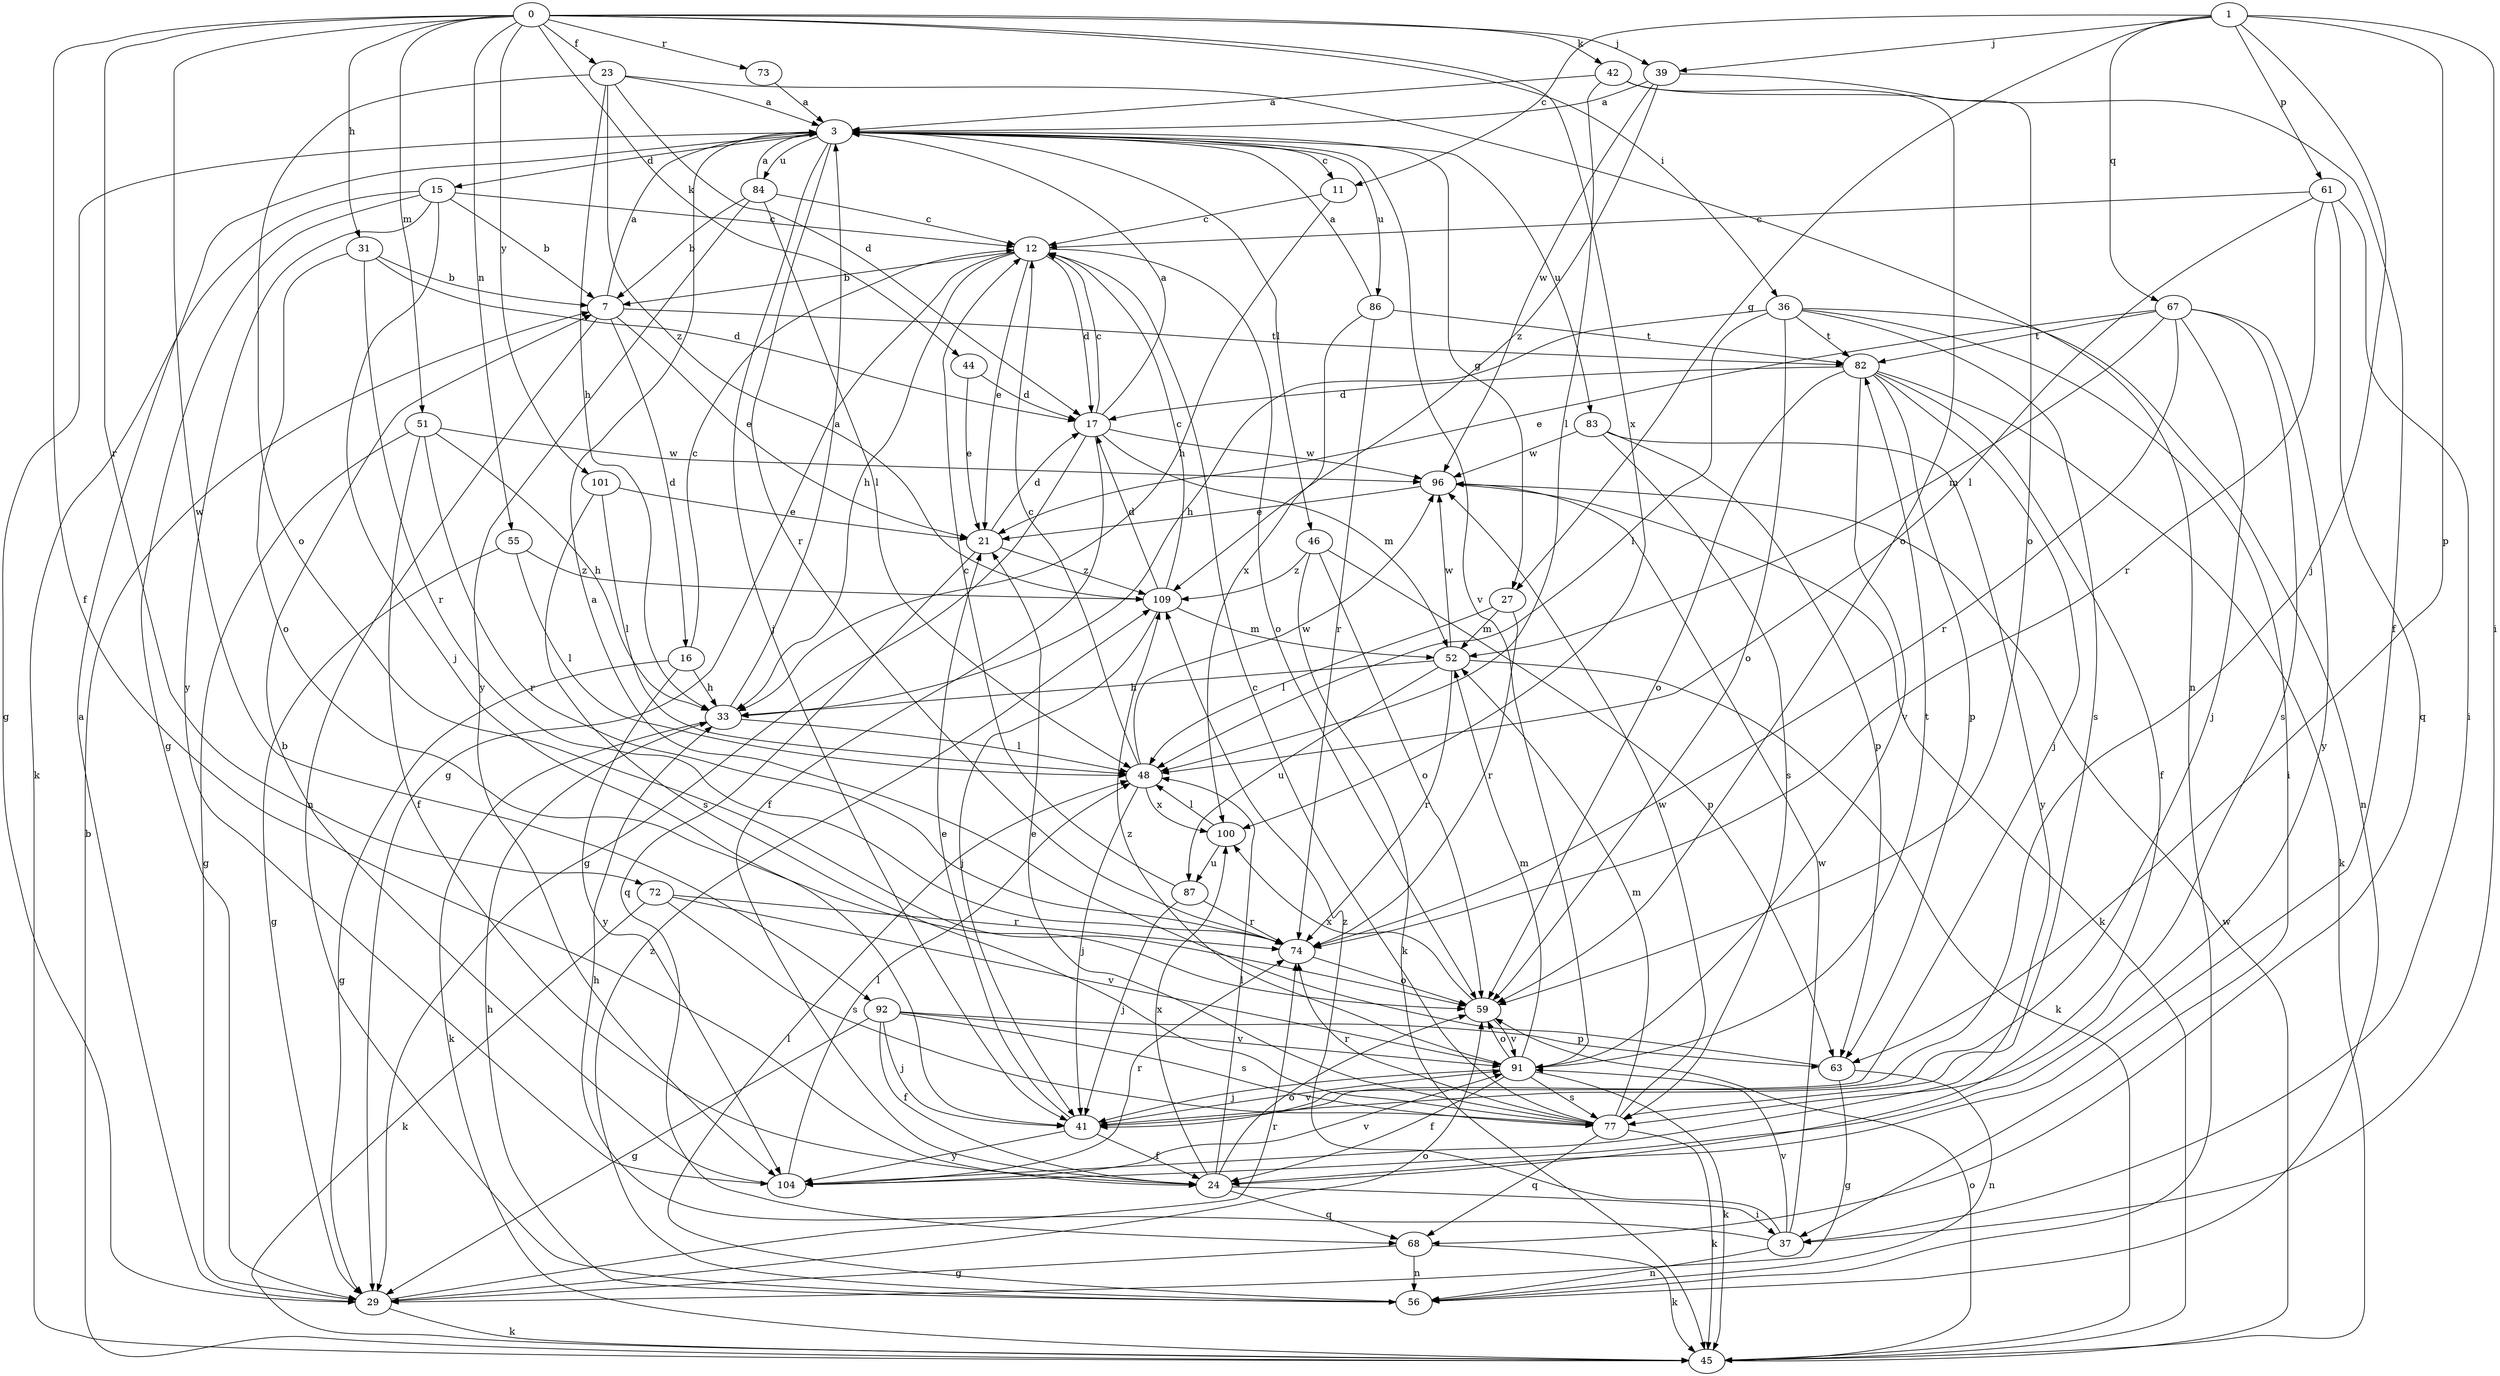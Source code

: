strict digraph  {
0;
1;
3;
7;
11;
12;
15;
16;
17;
21;
23;
24;
27;
29;
31;
33;
36;
37;
39;
41;
42;
44;
45;
46;
48;
51;
52;
55;
56;
59;
61;
63;
67;
68;
72;
73;
74;
77;
82;
83;
84;
86;
87;
91;
92;
96;
100;
101;
104;
109;
0 -> 23  [label=f];
0 -> 24  [label=f];
0 -> 31  [label=h];
0 -> 36  [label=i];
0 -> 39  [label=j];
0 -> 42  [label=k];
0 -> 44  [label=k];
0 -> 51  [label=m];
0 -> 55  [label=n];
0 -> 72  [label=r];
0 -> 73  [label=r];
0 -> 92  [label=w];
0 -> 100  [label=x];
0 -> 101  [label=y];
1 -> 11  [label=c];
1 -> 27  [label=g];
1 -> 37  [label=i];
1 -> 39  [label=j];
1 -> 41  [label=j];
1 -> 61  [label=p];
1 -> 63  [label=p];
1 -> 67  [label=q];
3 -> 11  [label=c];
3 -> 15  [label=d];
3 -> 27  [label=g];
3 -> 29  [label=g];
3 -> 41  [label=j];
3 -> 46  [label=l];
3 -> 74  [label=r];
3 -> 83  [label=u];
3 -> 84  [label=u];
3 -> 86  [label=u];
3 -> 91  [label=v];
7 -> 3  [label=a];
7 -> 16  [label=d];
7 -> 21  [label=e];
7 -> 56  [label=n];
7 -> 82  [label=t];
11 -> 12  [label=c];
11 -> 33  [label=h];
12 -> 7  [label=b];
12 -> 17  [label=d];
12 -> 21  [label=e];
12 -> 29  [label=g];
12 -> 33  [label=h];
12 -> 59  [label=o];
15 -> 7  [label=b];
15 -> 12  [label=c];
15 -> 29  [label=g];
15 -> 41  [label=j];
15 -> 45  [label=k];
15 -> 104  [label=y];
16 -> 12  [label=c];
16 -> 29  [label=g];
16 -> 33  [label=h];
16 -> 104  [label=y];
17 -> 3  [label=a];
17 -> 12  [label=c];
17 -> 24  [label=f];
17 -> 29  [label=g];
17 -> 52  [label=m];
17 -> 96  [label=w];
21 -> 17  [label=d];
21 -> 68  [label=q];
21 -> 109  [label=z];
23 -> 3  [label=a];
23 -> 17  [label=d];
23 -> 33  [label=h];
23 -> 56  [label=n];
23 -> 59  [label=o];
23 -> 109  [label=z];
24 -> 37  [label=i];
24 -> 48  [label=l];
24 -> 59  [label=o];
24 -> 68  [label=q];
24 -> 100  [label=x];
27 -> 48  [label=l];
27 -> 52  [label=m];
27 -> 74  [label=r];
29 -> 3  [label=a];
29 -> 45  [label=k];
29 -> 59  [label=o];
29 -> 74  [label=r];
31 -> 7  [label=b];
31 -> 17  [label=d];
31 -> 59  [label=o];
31 -> 74  [label=r];
33 -> 3  [label=a];
33 -> 45  [label=k];
33 -> 48  [label=l];
36 -> 33  [label=h];
36 -> 37  [label=i];
36 -> 48  [label=l];
36 -> 56  [label=n];
36 -> 59  [label=o];
36 -> 77  [label=s];
36 -> 82  [label=t];
37 -> 33  [label=h];
37 -> 56  [label=n];
37 -> 91  [label=v];
37 -> 96  [label=w];
37 -> 109  [label=z];
39 -> 3  [label=a];
39 -> 59  [label=o];
39 -> 96  [label=w];
39 -> 109  [label=z];
41 -> 21  [label=e];
41 -> 24  [label=f];
41 -> 91  [label=v];
41 -> 104  [label=y];
42 -> 3  [label=a];
42 -> 24  [label=f];
42 -> 48  [label=l];
42 -> 59  [label=o];
44 -> 17  [label=d];
44 -> 21  [label=e];
45 -> 7  [label=b];
45 -> 59  [label=o];
45 -> 96  [label=w];
46 -> 45  [label=k];
46 -> 59  [label=o];
46 -> 63  [label=p];
46 -> 109  [label=z];
48 -> 12  [label=c];
48 -> 41  [label=j];
48 -> 96  [label=w];
48 -> 100  [label=x];
51 -> 24  [label=f];
51 -> 29  [label=g];
51 -> 33  [label=h];
51 -> 74  [label=r];
51 -> 96  [label=w];
52 -> 33  [label=h];
52 -> 45  [label=k];
52 -> 74  [label=r];
52 -> 87  [label=u];
52 -> 96  [label=w];
55 -> 29  [label=g];
55 -> 48  [label=l];
55 -> 109  [label=z];
56 -> 33  [label=h];
56 -> 48  [label=l];
56 -> 109  [label=z];
59 -> 91  [label=v];
59 -> 100  [label=x];
61 -> 12  [label=c];
61 -> 37  [label=i];
61 -> 48  [label=l];
61 -> 68  [label=q];
61 -> 74  [label=r];
63 -> 3  [label=a];
63 -> 29  [label=g];
63 -> 56  [label=n];
67 -> 21  [label=e];
67 -> 41  [label=j];
67 -> 52  [label=m];
67 -> 74  [label=r];
67 -> 77  [label=s];
67 -> 82  [label=t];
67 -> 104  [label=y];
68 -> 29  [label=g];
68 -> 45  [label=k];
68 -> 56  [label=n];
72 -> 45  [label=k];
72 -> 74  [label=r];
72 -> 77  [label=s];
72 -> 91  [label=v];
73 -> 3  [label=a];
74 -> 59  [label=o];
77 -> 12  [label=c];
77 -> 21  [label=e];
77 -> 45  [label=k];
77 -> 52  [label=m];
77 -> 68  [label=q];
77 -> 74  [label=r];
77 -> 96  [label=w];
82 -> 17  [label=d];
82 -> 24  [label=f];
82 -> 41  [label=j];
82 -> 45  [label=k];
82 -> 59  [label=o];
82 -> 63  [label=p];
82 -> 91  [label=v];
83 -> 63  [label=p];
83 -> 77  [label=s];
83 -> 96  [label=w];
83 -> 104  [label=y];
84 -> 3  [label=a];
84 -> 7  [label=b];
84 -> 12  [label=c];
84 -> 48  [label=l];
84 -> 104  [label=y];
86 -> 3  [label=a];
86 -> 74  [label=r];
86 -> 82  [label=t];
86 -> 100  [label=x];
87 -> 12  [label=c];
87 -> 41  [label=j];
87 -> 74  [label=r];
91 -> 24  [label=f];
91 -> 41  [label=j];
91 -> 45  [label=k];
91 -> 52  [label=m];
91 -> 59  [label=o];
91 -> 77  [label=s];
91 -> 82  [label=t];
91 -> 109  [label=z];
92 -> 24  [label=f];
92 -> 29  [label=g];
92 -> 41  [label=j];
92 -> 63  [label=p];
92 -> 77  [label=s];
92 -> 91  [label=v];
96 -> 21  [label=e];
96 -> 45  [label=k];
100 -> 48  [label=l];
100 -> 87  [label=u];
101 -> 21  [label=e];
101 -> 48  [label=l];
101 -> 77  [label=s];
104 -> 7  [label=b];
104 -> 48  [label=l];
104 -> 74  [label=r];
104 -> 91  [label=v];
109 -> 12  [label=c];
109 -> 17  [label=d];
109 -> 41  [label=j];
109 -> 52  [label=m];
}
